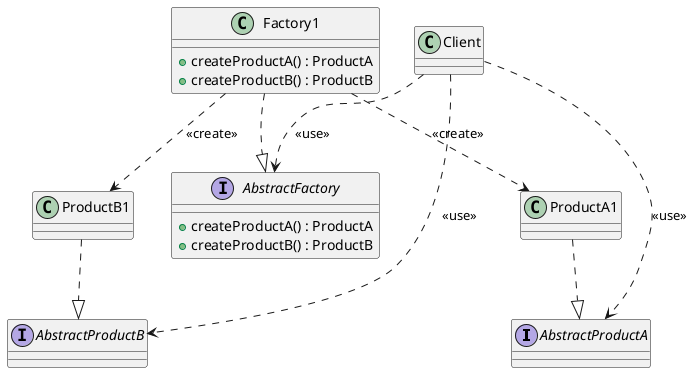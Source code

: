 @startuml

together {
    interface AbstractProductA {
    }

    class ProductA1 {
    }
}

together {
    interface AbstractProductB {
    }

    class ProductB1 {
    }
}

together {
    interface AbstractFactory {
        + createProductA() : ProductA
        + createProductB() : ProductB
    }

    class Factory1 {
        + createProductA() : ProductA
        + createProductB() : ProductB
    }
}

class Client {
}

ProductA1 ..|> AbstractProductA
ProductB1 ..|> AbstractProductB
Factory1 ..|> AbstractFactory

Client ..> AbstractFactory : <<use>>
Client ..> AbstractProductA : <<use>>
Client ..> AbstractProductB : <<use>>

Factory1 ..> ProductA1 : <<create>>
Factory1 ..> ProductB1 : <<create>>

@enduml
